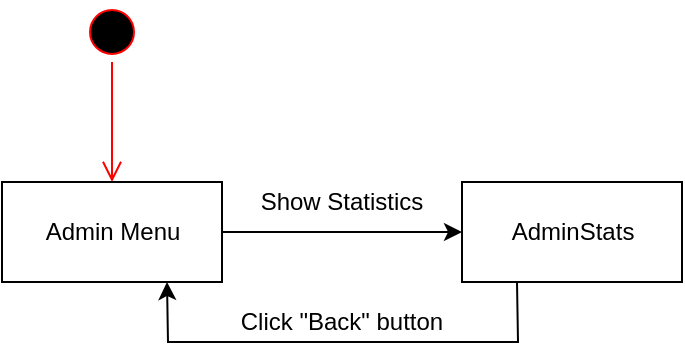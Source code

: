 <mxfile version="13.3.5" type="device"><diagram id="l_9vj6elOGfJDh4-JVmt" name="Page-1"><mxGraphModel dx="1422" dy="735" grid="1" gridSize="10" guides="1" tooltips="1" connect="1" arrows="1" fold="1" page="1" pageScale="1" pageWidth="827" pageHeight="1169" math="0" shadow="0"><root><mxCell id="0"/><mxCell id="1" parent="0"/><mxCell id="SZHWUKyIE7zHOLpXjBYh-1" value="" style="ellipse;html=1;shape=startState;fillColor=#000000;strokeColor=#ff0000;" vertex="1" parent="1"><mxGeometry x="260" y="100" width="30" height="30" as="geometry"/></mxCell><mxCell id="SZHWUKyIE7zHOLpXjBYh-2" value="" style="edgeStyle=orthogonalEdgeStyle;html=1;verticalAlign=bottom;endArrow=open;endSize=8;strokeColor=#ff0000;" edge="1" source="SZHWUKyIE7zHOLpXjBYh-1" parent="1"><mxGeometry relative="1" as="geometry"><mxPoint x="275" y="190" as="targetPoint"/></mxGeometry></mxCell><mxCell id="SZHWUKyIE7zHOLpXjBYh-3" value="Admin Menu" style="html=1;" vertex="1" parent="1"><mxGeometry x="220" y="190" width="110" height="50" as="geometry"/></mxCell><mxCell id="SZHWUKyIE7zHOLpXjBYh-4" value="" style="endArrow=classic;html=1;entryX=0;entryY=0.5;entryDx=0;entryDy=0;exitX=1;exitY=0.5;exitDx=0;exitDy=0;" edge="1" parent="1" source="SZHWUKyIE7zHOLpXjBYh-3" target="SZHWUKyIE7zHOLpXjBYh-5"><mxGeometry width="50" height="50" relative="1" as="geometry"><mxPoint x="390" y="400" as="sourcePoint"/><mxPoint x="440" y="350" as="targetPoint"/></mxGeometry></mxCell><mxCell id="SZHWUKyIE7zHOLpXjBYh-5" value="AdminStats" style="html=1;" vertex="1" parent="1"><mxGeometry x="450" y="190" width="110" height="50" as="geometry"/></mxCell><mxCell id="SZHWUKyIE7zHOLpXjBYh-6" value="" style="endArrow=classic;html=1;exitX=0.25;exitY=1;exitDx=0;exitDy=0;entryX=0.75;entryY=1;entryDx=0;entryDy=0;rounded=0;" edge="1" parent="1" source="SZHWUKyIE7zHOLpXjBYh-5" target="SZHWUKyIE7zHOLpXjBYh-3"><mxGeometry width="50" height="50" relative="1" as="geometry"><mxPoint x="390" y="400" as="sourcePoint"/><mxPoint x="440" y="350" as="targetPoint"/><Array as="points"><mxPoint x="478" y="270"/><mxPoint x="303" y="270"/></Array></mxGeometry></mxCell><mxCell id="SZHWUKyIE7zHOLpXjBYh-7" value="Show Statistics" style="text;html=1;strokeColor=none;fillColor=none;align=center;verticalAlign=middle;whiteSpace=wrap;rounded=0;" vertex="1" parent="1"><mxGeometry x="340" y="190" width="100" height="20" as="geometry"/></mxCell><mxCell id="SZHWUKyIE7zHOLpXjBYh-8" value="Click &quot;Back&quot; button" style="text;html=1;strokeColor=none;fillColor=none;align=center;verticalAlign=middle;whiteSpace=wrap;rounded=0;" vertex="1" parent="1"><mxGeometry x="320" y="250" width="140" height="20" as="geometry"/></mxCell></root></mxGraphModel></diagram></mxfile>